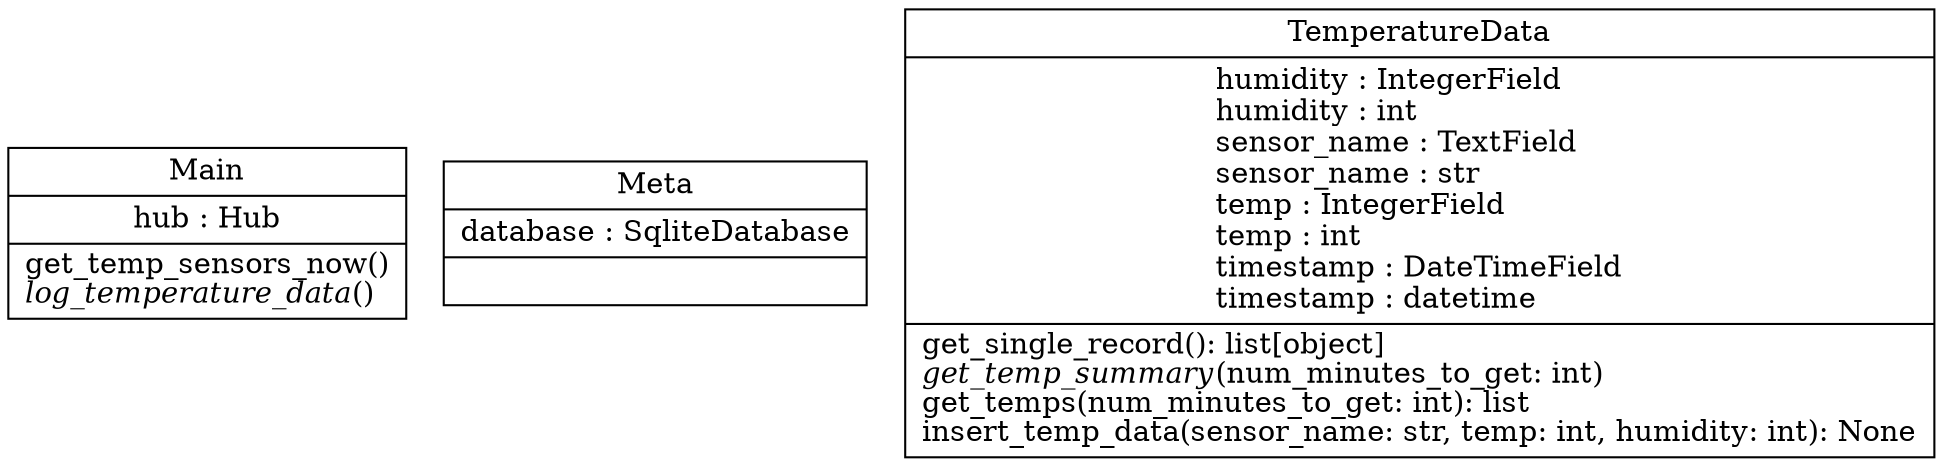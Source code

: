 digraph "classes" {
rankdir=BT
charset="utf-8"
"temp_logger.__main__.Main" [color="black", fontcolor="black", label=<{Main|hub : Hub<br ALIGN="LEFT"/>|get_temp_sensors_now()<br ALIGN="LEFT"/><I>log_temperature_data</I>()<br ALIGN="LEFT"/>}>, shape="record", style="solid"];
"temp_logger.db.TemperatureData.Meta" [color="black", fontcolor="black", label=<{Meta|database : SqliteDatabase<br ALIGN="LEFT"/>|}>, shape="record", style="solid"];
"temp_logger.db.TemperatureData" [color="black", fontcolor="black", label=<{TemperatureData|humidity : IntegerField<br ALIGN="LEFT"/>humidity : int<br ALIGN="LEFT"/>sensor_name : TextField<br ALIGN="LEFT"/>sensor_name : str<br ALIGN="LEFT"/>temp : IntegerField<br ALIGN="LEFT"/>temp : int<br ALIGN="LEFT"/>timestamp : DateTimeField<br ALIGN="LEFT"/>timestamp : datetime<br ALIGN="LEFT"/>|get_single_record(): list[object]<br ALIGN="LEFT"/><I>get_temp_summary</I>(num_minutes_to_get: int)<br ALIGN="LEFT"/>get_temps(num_minutes_to_get: int): list<br ALIGN="LEFT"/>insert_temp_data(sensor_name: str, temp: int, humidity: int): None<br ALIGN="LEFT"/>}>, shape="record", style="solid"];
}
